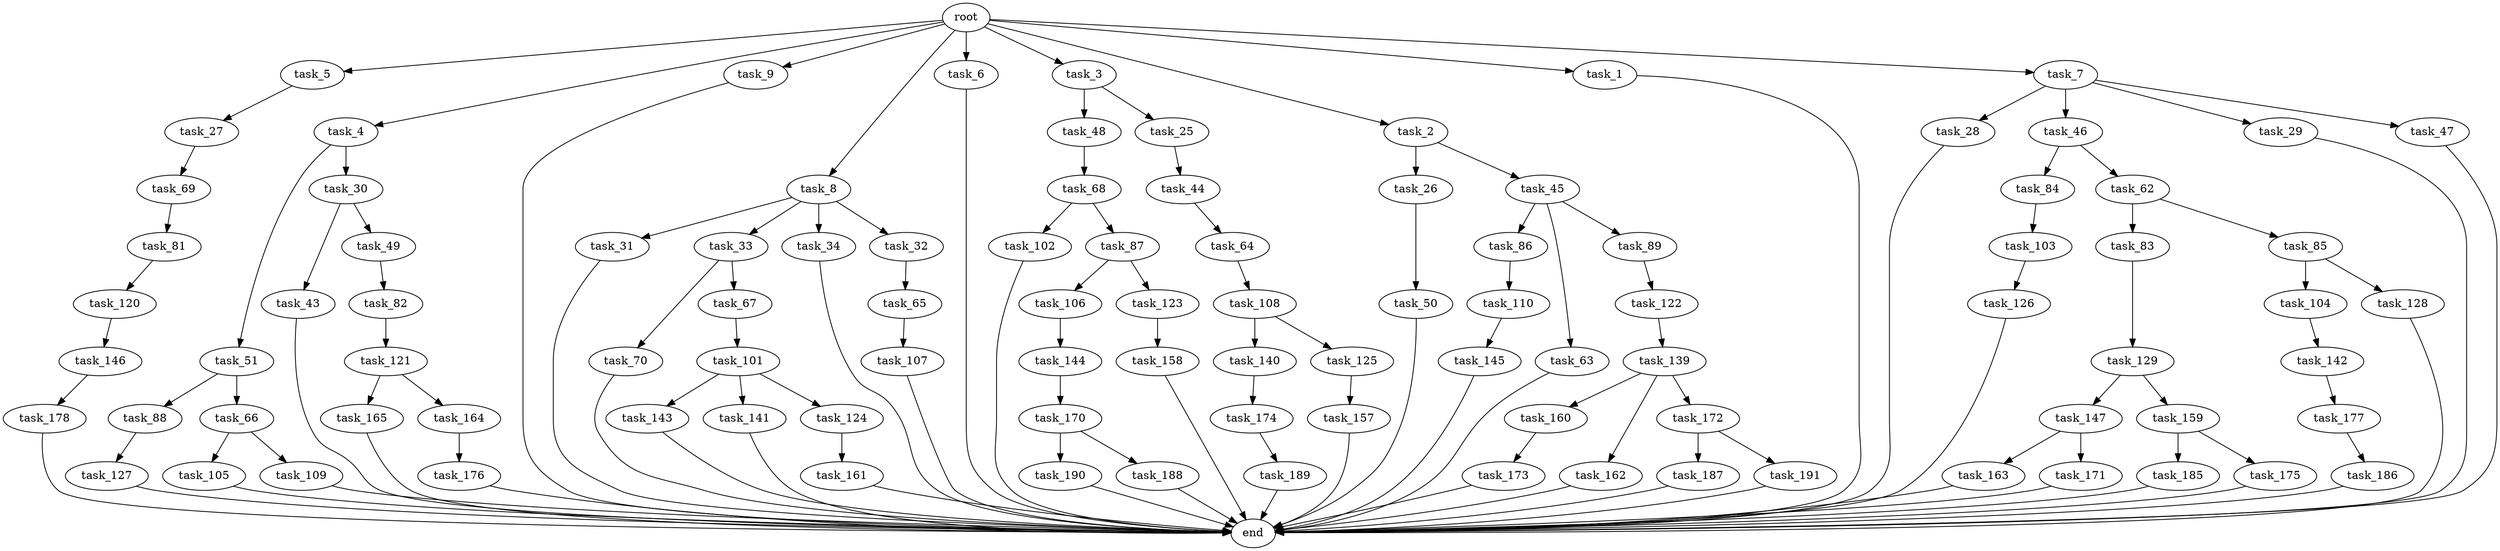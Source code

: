 digraph G {
  task_129 [size="773094113.280000"];
  task_27 [size="6957847019.520000"];
  task_68 [size="773094113.280000"];
  task_50 [size="6957847019.520000"];
  task_185 [size="1374389534.720000"];
  task_187 [size="6957847019.520000"];
  task_5 [size="10.240000"];
  task_4 [size="10.240000"];
  task_121 [size="343597383.680000"];
  task_84 [size="773094113.280000"];
  task_157 [size="343597383.680000"];
  task_81 [size="5497558138.880000"];
  task_147 [size="2147483648.000000"];
  task_190 [size="4209067950.080000"];
  task_143 [size="5497558138.880000"];
  task_26 [size="1374389534.720000"];
  task_64 [size="4209067950.080000"];
  task_103 [size="6957847019.520000"];
  task_141 [size="5497558138.880000"];
  task_31 [size="2147483648.000000"];
  task_51 [size="3092376453.120000"];
  task_28 [size="5497558138.880000"];
  task_88 [size="2147483648.000000"];
  task_82 [size="2147483648.000000"];
  task_9 [size="10.240000"];
  task_44 [size="4209067950.080000"];
  task_174 [size="5497558138.880000"];
  task_33 [size="2147483648.000000"];
  task_142 [size="3092376453.120000"];
  task_102 [size="773094113.280000"];
  root [size="0.000000"];
  task_8 [size="10.240000"];
  task_86 [size="4209067950.080000"];
  task_160 [size="2147483648.000000"];
  task_83 [size="2147483648.000000"];
  task_105 [size="6957847019.520000"];
  task_188 [size="4209067950.080000"];
  task_140 [size="343597383.680000"];
  task_158 [size="1374389534.720000"];
  task_85 [size="2147483648.000000"];
  task_186 [size="2147483648.000000"];
  task_104 [size="4209067950.080000"];
  task_177 [size="5497558138.880000"];
  task_106 [size="6957847019.520000"];
  task_43 [size="2147483648.000000"];
  task_63 [size="4209067950.080000"];
  task_6 [size="10.240000"];
  task_173 [size="6957847019.520000"];
  task_3 [size="10.240000"];
  task_34 [size="2147483648.000000"];
  task_139 [size="2147483648.000000"];
  end [size="0.000000"];
  task_144 [size="6957847019.520000"];
  task_70 [size="343597383.680000"];
  task_69 [size="343597383.680000"];
  task_176 [size="343597383.680000"];
  task_62 [size="773094113.280000"];
  task_170 [size="343597383.680000"];
  task_163 [size="8589934592.000000"];
  task_161 [size="2147483648.000000"];
  task_107 [size="2147483648.000000"];
  task_165 [size="773094113.280000"];
  task_30 [size="3092376453.120000"];
  task_48 [size="2147483648.000000"];
  task_45 [size="1374389534.720000"];
  task_46 [size="5497558138.880000"];
  task_124 [size="5497558138.880000"];
  task_32 [size="2147483648.000000"];
  task_145 [size="8589934592.000000"];
  task_125 [size="343597383.680000"];
  task_162 [size="2147483648.000000"];
  task_2 [size="10.240000"];
  task_1 [size="10.240000"];
  task_25 [size="2147483648.000000"];
  task_171 [size="8589934592.000000"];
  task_146 [size="8589934592.000000"];
  task_29 [size="5497558138.880000"];
  task_123 [size="6957847019.520000"];
  task_172 [size="2147483648.000000"];
  task_87 [size="773094113.280000"];
  task_109 [size="6957847019.520000"];
  task_122 [size="8589934592.000000"];
  task_178 [size="343597383.680000"];
  task_126 [size="2147483648.000000"];
  task_164 [size="773094113.280000"];
  task_49 [size="2147483648.000000"];
  task_65 [size="343597383.680000"];
  task_67 [size="343597383.680000"];
  task_7 [size="10.240000"];
  task_127 [size="6957847019.520000"];
  task_189 [size="2147483648.000000"];
  task_128 [size="4209067950.080000"];
  task_110 [size="343597383.680000"];
  task_120 [size="1374389534.720000"];
  task_47 [size="5497558138.880000"];
  task_191 [size="6957847019.520000"];
  task_89 [size="4209067950.080000"];
  task_108 [size="4209067950.080000"];
  task_66 [size="2147483648.000000"];
  task_101 [size="2147483648.000000"];
  task_159 [size="2147483648.000000"];
  task_175 [size="1374389534.720000"];

  task_129 -> task_159 [size="209715200.000000"];
  task_129 -> task_147 [size="209715200.000000"];
  task_27 -> task_69 [size="33554432.000000"];
  task_68 -> task_102 [size="75497472.000000"];
  task_68 -> task_87 [size="75497472.000000"];
  task_50 -> end [size="1.000000"];
  task_185 -> end [size="1.000000"];
  task_187 -> end [size="1.000000"];
  task_5 -> task_27 [size="679477248.000000"];
  task_4 -> task_30 [size="301989888.000000"];
  task_4 -> task_51 [size="301989888.000000"];
  task_121 -> task_164 [size="75497472.000000"];
  task_121 -> task_165 [size="75497472.000000"];
  task_84 -> task_103 [size="679477248.000000"];
  task_157 -> end [size="1.000000"];
  task_81 -> task_120 [size="134217728.000000"];
  task_147 -> task_163 [size="838860800.000000"];
  task_147 -> task_171 [size="838860800.000000"];
  task_190 -> end [size="1.000000"];
  task_143 -> end [size="1.000000"];
  task_26 -> task_50 [size="679477248.000000"];
  task_64 -> task_108 [size="411041792.000000"];
  task_103 -> task_126 [size="209715200.000000"];
  task_141 -> end [size="1.000000"];
  task_31 -> end [size="1.000000"];
  task_51 -> task_66 [size="209715200.000000"];
  task_51 -> task_88 [size="209715200.000000"];
  task_28 -> end [size="1.000000"];
  task_88 -> task_127 [size="679477248.000000"];
  task_82 -> task_121 [size="33554432.000000"];
  task_9 -> end [size="1.000000"];
  task_44 -> task_64 [size="411041792.000000"];
  task_174 -> task_189 [size="209715200.000000"];
  task_33 -> task_70 [size="33554432.000000"];
  task_33 -> task_67 [size="33554432.000000"];
  task_142 -> task_177 [size="536870912.000000"];
  task_102 -> end [size="1.000000"];
  root -> task_8 [size="1.000000"];
  root -> task_2 [size="1.000000"];
  root -> task_5 [size="1.000000"];
  root -> task_4 [size="1.000000"];
  root -> task_9 [size="1.000000"];
  root -> task_1 [size="1.000000"];
  root -> task_7 [size="1.000000"];
  root -> task_6 [size="1.000000"];
  root -> task_3 [size="1.000000"];
  task_8 -> task_31 [size="209715200.000000"];
  task_8 -> task_34 [size="209715200.000000"];
  task_8 -> task_33 [size="209715200.000000"];
  task_8 -> task_32 [size="209715200.000000"];
  task_86 -> task_110 [size="33554432.000000"];
  task_160 -> task_173 [size="679477248.000000"];
  task_83 -> task_129 [size="75497472.000000"];
  task_105 -> end [size="1.000000"];
  task_188 -> end [size="1.000000"];
  task_140 -> task_174 [size="536870912.000000"];
  task_158 -> end [size="1.000000"];
  task_85 -> task_104 [size="411041792.000000"];
  task_85 -> task_128 [size="411041792.000000"];
  task_186 -> end [size="1.000000"];
  task_104 -> task_142 [size="301989888.000000"];
  task_177 -> task_186 [size="209715200.000000"];
  task_106 -> task_144 [size="679477248.000000"];
  task_43 -> end [size="1.000000"];
  task_63 -> end [size="1.000000"];
  task_6 -> end [size="1.000000"];
  task_173 -> end [size="1.000000"];
  task_3 -> task_25 [size="209715200.000000"];
  task_3 -> task_48 [size="209715200.000000"];
  task_34 -> end [size="1.000000"];
  task_139 -> task_172 [size="209715200.000000"];
  task_139 -> task_162 [size="209715200.000000"];
  task_139 -> task_160 [size="209715200.000000"];
  task_144 -> task_170 [size="33554432.000000"];
  task_70 -> end [size="1.000000"];
  task_69 -> task_81 [size="536870912.000000"];
  task_176 -> end [size="1.000000"];
  task_62 -> task_83 [size="209715200.000000"];
  task_62 -> task_85 [size="209715200.000000"];
  task_170 -> task_188 [size="411041792.000000"];
  task_170 -> task_190 [size="411041792.000000"];
  task_163 -> end [size="1.000000"];
  task_161 -> end [size="1.000000"];
  task_107 -> end [size="1.000000"];
  task_165 -> end [size="1.000000"];
  task_30 -> task_49 [size="209715200.000000"];
  task_30 -> task_43 [size="209715200.000000"];
  task_48 -> task_68 [size="75497472.000000"];
  task_45 -> task_63 [size="411041792.000000"];
  task_45 -> task_86 [size="411041792.000000"];
  task_45 -> task_89 [size="411041792.000000"];
  task_46 -> task_84 [size="75497472.000000"];
  task_46 -> task_62 [size="75497472.000000"];
  task_124 -> task_161 [size="209715200.000000"];
  task_32 -> task_65 [size="33554432.000000"];
  task_145 -> end [size="1.000000"];
  task_125 -> task_157 [size="33554432.000000"];
  task_162 -> end [size="1.000000"];
  task_2 -> task_45 [size="134217728.000000"];
  task_2 -> task_26 [size="134217728.000000"];
  task_1 -> end [size="1.000000"];
  task_25 -> task_44 [size="411041792.000000"];
  task_171 -> end [size="1.000000"];
  task_146 -> task_178 [size="33554432.000000"];
  task_29 -> end [size="1.000000"];
  task_123 -> task_158 [size="134217728.000000"];
  task_172 -> task_187 [size="679477248.000000"];
  task_172 -> task_191 [size="679477248.000000"];
  task_87 -> task_106 [size="679477248.000000"];
  task_87 -> task_123 [size="679477248.000000"];
  task_109 -> end [size="1.000000"];
  task_122 -> task_139 [size="209715200.000000"];
  task_178 -> end [size="1.000000"];
  task_126 -> end [size="1.000000"];
  task_164 -> task_176 [size="33554432.000000"];
  task_49 -> task_82 [size="209715200.000000"];
  task_65 -> task_107 [size="209715200.000000"];
  task_67 -> task_101 [size="209715200.000000"];
  task_7 -> task_28 [size="536870912.000000"];
  task_7 -> task_47 [size="536870912.000000"];
  task_7 -> task_29 [size="536870912.000000"];
  task_7 -> task_46 [size="536870912.000000"];
  task_127 -> end [size="1.000000"];
  task_189 -> end [size="1.000000"];
  task_128 -> end [size="1.000000"];
  task_110 -> task_145 [size="838860800.000000"];
  task_120 -> task_146 [size="838860800.000000"];
  task_47 -> end [size="1.000000"];
  task_191 -> end [size="1.000000"];
  task_89 -> task_122 [size="838860800.000000"];
  task_108 -> task_140 [size="33554432.000000"];
  task_108 -> task_125 [size="33554432.000000"];
  task_66 -> task_109 [size="679477248.000000"];
  task_66 -> task_105 [size="679477248.000000"];
  task_101 -> task_124 [size="536870912.000000"];
  task_101 -> task_143 [size="536870912.000000"];
  task_101 -> task_141 [size="536870912.000000"];
  task_159 -> task_185 [size="134217728.000000"];
  task_159 -> task_175 [size="134217728.000000"];
  task_175 -> end [size="1.000000"];
}
